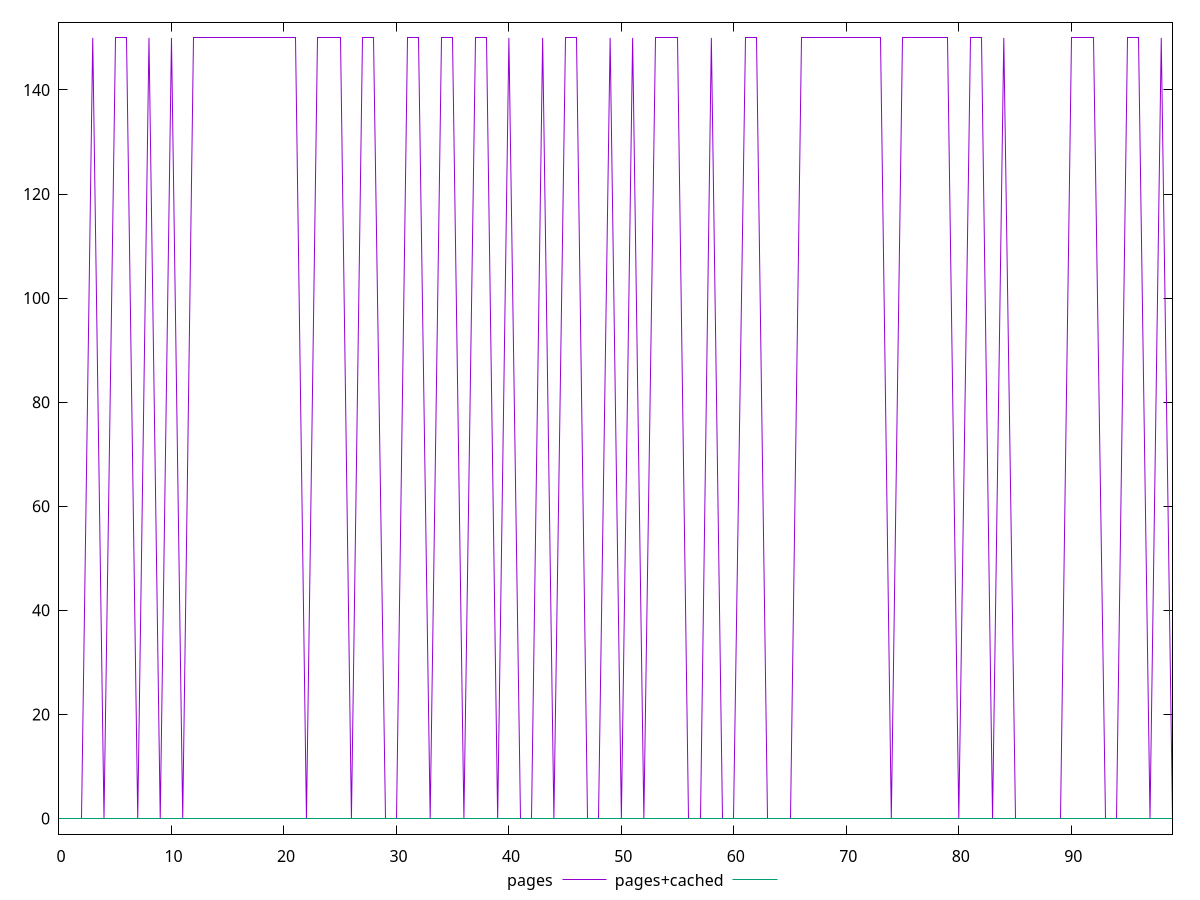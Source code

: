 reset

$pages <<EOF
0 0
1 0
2 0
3 150
4 0
5 150
6 150
7 0
8 150
9 0
10 150
11 0
12 150
13 150
14 150
15 150
16 150
17 150
18 150
19 150
20 150
21 150
22 0
23 150
24 150
25 150
26 0
27 150
28 150
29 0
30 0
31 150
32 150
33 0
34 150
35 150
36 0
37 150
38 150
39 0
40 150
41 0
42 0
43 150
44 0
45 150
46 150
47 0
48 0
49 150
50 0
51 150
52 0
53 150
54 150
55 150
56 0
57 0
58 150
59 0
60 0
61 150
62 150
63 0
64 0
65 0
66 150
67 150
68 150
69 150
70 150
71 150
72 150
73 150
74 0
75 150
76 150
77 150
78 150
79 150
80 0
81 150
82 150
83 0
84 150
85 0
86 0
87 0
88 0
89 0
90 150
91 150
92 150
93 0
94 0
95 150
96 150
97 0
98 150
99 0
EOF

$pagesCached <<EOF
0 0
1 0
2 0
3 0
4 0
5 0
6 0
7 0
8 0
9 0
10 0
11 0
12 0
13 0
14 0
15 0
16 0
17 0
18 0
19 0
20 0
21 0
22 0
23 0
24 0
25 0
26 0
27 0
28 0
29 0
30 0
31 0
32 0
33 0
34 0
35 0
36 0
37 0
38 0
39 0
40 0
41 0
42 0
43 0
44 0
45 0
46 0
47 0
48 0
49 0
50 0
51 0
52 0
53 0
54 0
55 0
56 0
57 0
58 0
59 0
60 0
61 0
62 0
63 0
64 0
65 0
66 0
67 0
68 0
69 0
70 0
71 0
72 0
73 0
74 0
75 0
76 0
77 0
78 0
79 0
80 0
81 0
82 0
83 0
84 0
85 0
86 0
87 0
88 0
89 0
90 0
91 0
92 0
93 0
94 0
95 0
96 0
97 0
98 0
99 0
EOF

set key outside below
set xrange [0:99]
set yrange [-3:153]
set trange [-3:153]
set terminal svg size 640, 500 enhanced background rgb 'white'
set output "report_00007_2020-12-11T15:55:29.892Z/unminified-javascript/comparison/line/1_vs_2.svg"

plot $pages title "pages" with line, \
     $pagesCached title "pages+cached" with line

reset
